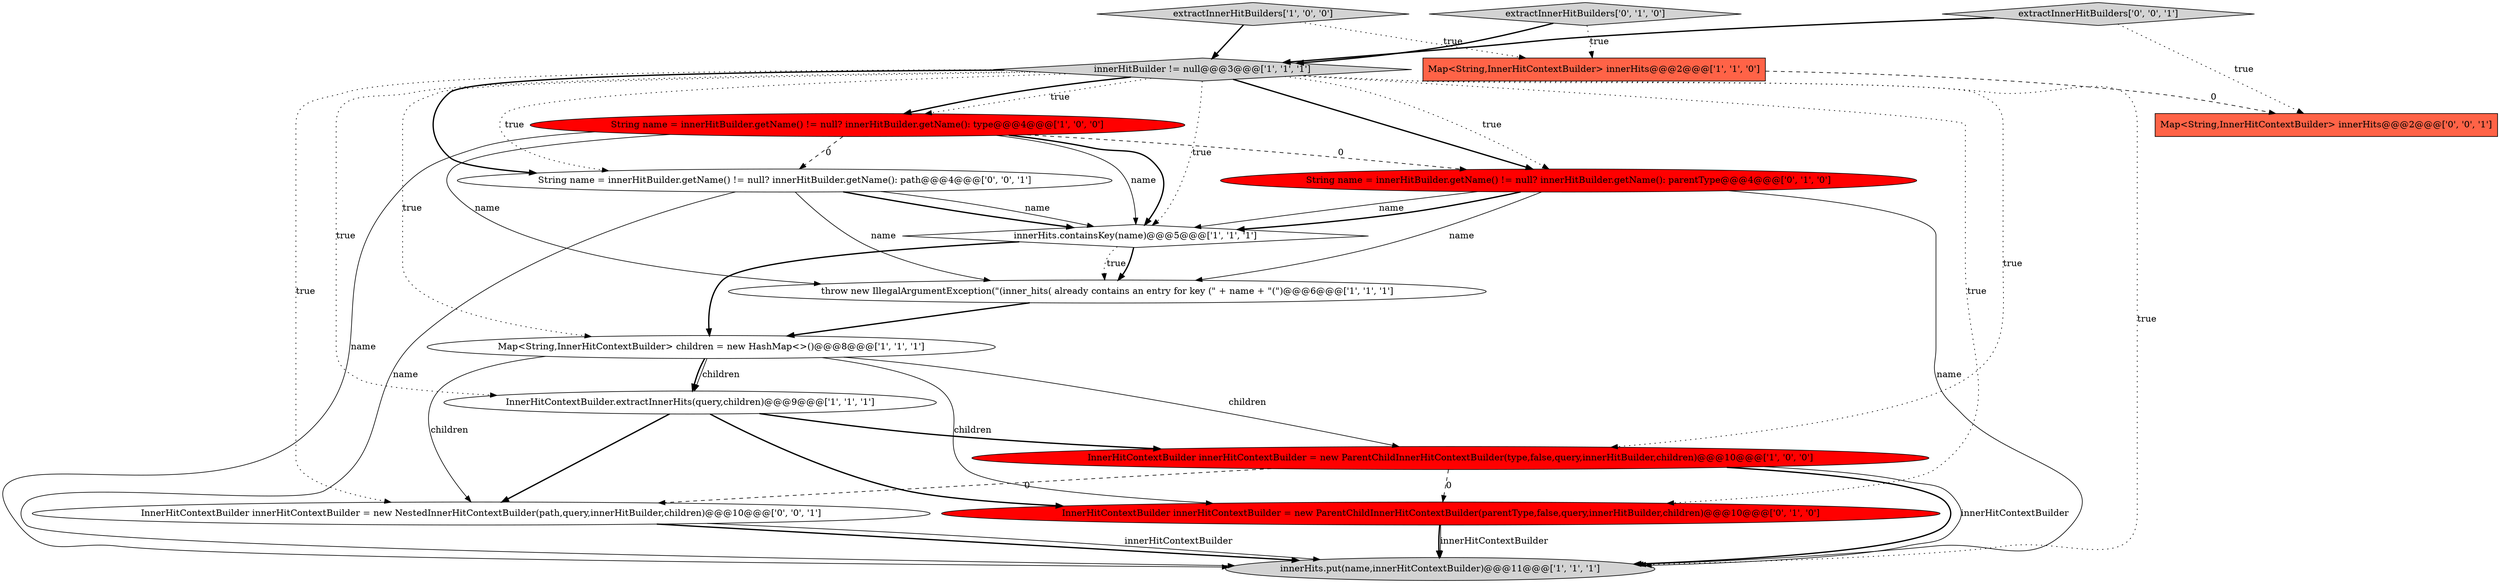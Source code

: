 digraph {
0 [style = filled, label = "innerHits.containsKey(name)@@@5@@@['1', '1', '1']", fillcolor = white, shape = diamond image = "AAA0AAABBB1BBB"];
1 [style = filled, label = "innerHitBuilder != null@@@3@@@['1', '1', '1']", fillcolor = lightgray, shape = diamond image = "AAA0AAABBB1BBB"];
5 [style = filled, label = "throw new IllegalArgumentException(\"(inner_hits( already contains an entry for key (\" + name + \"(\")@@@6@@@['1', '1', '1']", fillcolor = white, shape = ellipse image = "AAA0AAABBB1BBB"];
9 [style = filled, label = "extractInnerHitBuilders['1', '0', '0']", fillcolor = lightgray, shape = diamond image = "AAA0AAABBB1BBB"];
11 [style = filled, label = "InnerHitContextBuilder innerHitContextBuilder = new ParentChildInnerHitContextBuilder(parentType,false,query,innerHitBuilder,children)@@@10@@@['0', '1', '0']", fillcolor = red, shape = ellipse image = "AAA1AAABBB2BBB"];
15 [style = filled, label = "InnerHitContextBuilder innerHitContextBuilder = new NestedInnerHitContextBuilder(path,query,innerHitBuilder,children)@@@10@@@['0', '0', '1']", fillcolor = white, shape = ellipse image = "AAA0AAABBB3BBB"];
16 [style = filled, label = "String name = innerHitBuilder.getName() != null? innerHitBuilder.getName(): path@@@4@@@['0', '0', '1']", fillcolor = white, shape = ellipse image = "AAA0AAABBB3BBB"];
6 [style = filled, label = "Map<String,InnerHitContextBuilder> children = new HashMap<>()@@@8@@@['1', '1', '1']", fillcolor = white, shape = ellipse image = "AAA0AAABBB1BBB"];
10 [style = filled, label = "extractInnerHitBuilders['0', '1', '0']", fillcolor = lightgray, shape = diamond image = "AAA0AAABBB2BBB"];
3 [style = filled, label = "String name = innerHitBuilder.getName() != null? innerHitBuilder.getName(): type@@@4@@@['1', '0', '0']", fillcolor = red, shape = ellipse image = "AAA1AAABBB1BBB"];
8 [style = filled, label = "Map<String,InnerHitContextBuilder> innerHits@@@2@@@['1', '1', '0']", fillcolor = tomato, shape = box image = "AAA0AAABBB1BBB"];
12 [style = filled, label = "String name = innerHitBuilder.getName() != null? innerHitBuilder.getName(): parentType@@@4@@@['0', '1', '0']", fillcolor = red, shape = ellipse image = "AAA1AAABBB2BBB"];
14 [style = filled, label = "Map<String,InnerHitContextBuilder> innerHits@@@2@@@['0', '0', '1']", fillcolor = tomato, shape = box image = "AAA0AAABBB3BBB"];
13 [style = filled, label = "extractInnerHitBuilders['0', '0', '1']", fillcolor = lightgray, shape = diamond image = "AAA0AAABBB3BBB"];
2 [style = filled, label = "InnerHitContextBuilder innerHitContextBuilder = new ParentChildInnerHitContextBuilder(type,false,query,innerHitBuilder,children)@@@10@@@['1', '0', '0']", fillcolor = red, shape = ellipse image = "AAA1AAABBB1BBB"];
4 [style = filled, label = "innerHits.put(name,innerHitContextBuilder)@@@11@@@['1', '1', '1']", fillcolor = lightgray, shape = ellipse image = "AAA0AAABBB1BBB"];
7 [style = filled, label = "InnerHitContextBuilder.extractInnerHits(query,children)@@@9@@@['1', '1', '1']", fillcolor = white, shape = ellipse image = "AAA0AAABBB1BBB"];
16->0 [style = solid, label="name"];
10->8 [style = dotted, label="true"];
16->0 [style = bold, label=""];
7->11 [style = bold, label=""];
0->5 [style = dotted, label="true"];
6->15 [style = solid, label="children"];
16->5 [style = solid, label="name"];
16->4 [style = solid, label="name"];
0->6 [style = bold, label=""];
3->0 [style = solid, label="name"];
1->11 [style = dotted, label="true"];
11->4 [style = bold, label=""];
12->0 [style = solid, label="name"];
1->3 [style = bold, label=""];
3->5 [style = solid, label="name"];
1->4 [style = dotted, label="true"];
8->14 [style = dashed, label="0"];
6->11 [style = solid, label="children"];
2->4 [style = bold, label=""];
12->0 [style = bold, label=""];
3->4 [style = solid, label="name"];
13->1 [style = bold, label=""];
3->0 [style = bold, label=""];
6->2 [style = solid, label="children"];
9->8 [style = dotted, label="true"];
1->3 [style = dotted, label="true"];
1->7 [style = dotted, label="true"];
12->5 [style = solid, label="name"];
2->15 [style = dashed, label="0"];
12->4 [style = solid, label="name"];
3->12 [style = dashed, label="0"];
5->6 [style = bold, label=""];
6->7 [style = solid, label="children"];
1->16 [style = bold, label=""];
7->2 [style = bold, label=""];
1->15 [style = dotted, label="true"];
1->12 [style = dotted, label="true"];
15->4 [style = bold, label=""];
11->4 [style = solid, label="innerHitContextBuilder"];
1->12 [style = bold, label=""];
7->15 [style = bold, label=""];
1->6 [style = dotted, label="true"];
2->11 [style = dashed, label="0"];
1->16 [style = dotted, label="true"];
1->0 [style = dotted, label="true"];
1->2 [style = dotted, label="true"];
6->7 [style = bold, label=""];
13->14 [style = dotted, label="true"];
9->1 [style = bold, label=""];
10->1 [style = bold, label=""];
15->4 [style = solid, label="innerHitContextBuilder"];
2->4 [style = solid, label="innerHitContextBuilder"];
3->16 [style = dashed, label="0"];
0->5 [style = bold, label=""];
}
